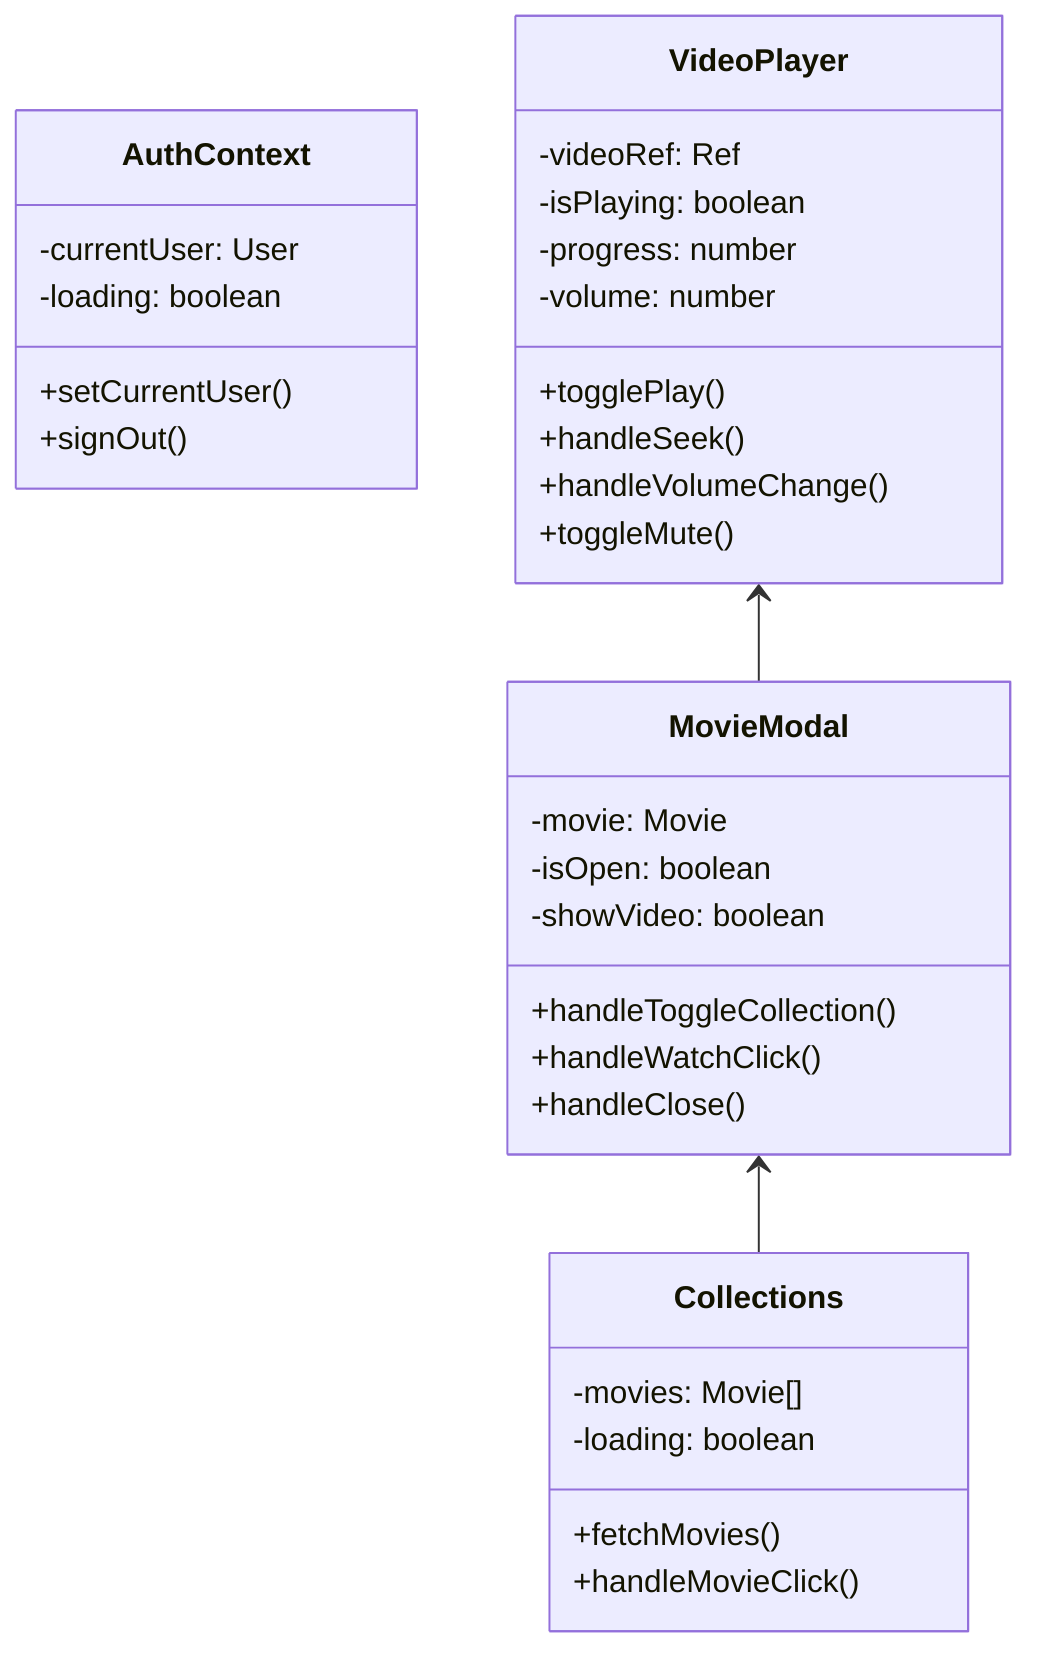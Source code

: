 classDiagram
    class AuthContext {
        -currentUser: User
        -loading: boolean
        +setCurrentUser()
        +signOut()
    }

    class VideoPlayer {
        -videoRef: Ref
        -isPlaying: boolean
        -progress: number
        -volume: number
        +togglePlay()
        +handleSeek()
        +handleVolumeChange()
        +toggleMute()
    }

    class MovieModal {
        -movie: Movie
        -isOpen: boolean
        -showVideo: boolean
        +handleToggleCollection()
        +handleWatchClick()
        +handleClose()
    }

    class Collections {
        -movies: Movie[]
        -loading: boolean
        +fetchMovies()
        +handleMovieClick()
    }

    VideoPlayer <-- MovieModal
    MovieModal <-- Collections